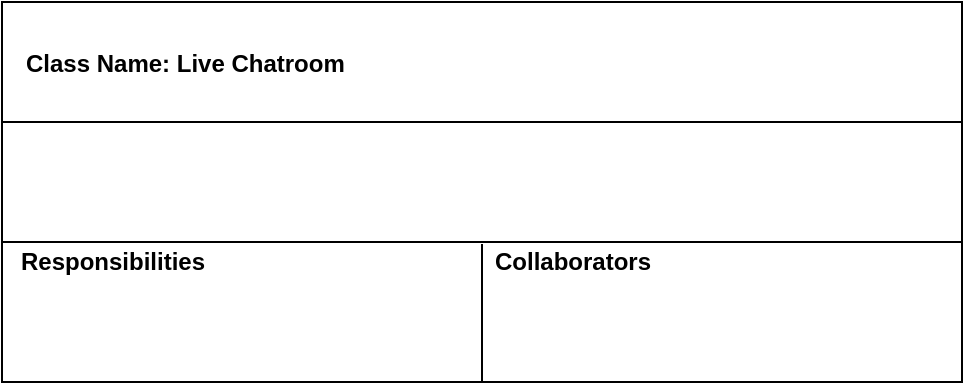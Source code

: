 <mxfile version="16.5.6" type="device"><diagram id="VMtRjRnQ1bKGlLd11bEf" name="Page-1"><mxGraphModel dx="1038" dy="547" grid="1" gridSize="10" guides="1" tooltips="1" connect="1" arrows="1" fold="1" page="1" pageScale="1" pageWidth="827" pageHeight="1169" math="0" shadow="0"><root><mxCell id="0"/><mxCell id="1" parent="0"/><mxCell id="ldpaEHGL_lt52eKVE9YI-10" value="   Class Name: Live Chatroom" style="swimlane;startSize=60;labelPosition=center;verticalLabelPosition=middle;align=left;verticalAlign=middle;" vertex="1" parent="1"><mxGeometry x="310" y="130" width="480" height="190" as="geometry"><mxRectangle x="310" y="130" width="200" height="60" as="alternateBounds"/></mxGeometry></mxCell><mxCell id="ldpaEHGL_lt52eKVE9YI-18" value="Responsibilities" style="text;html=1;align=center;verticalAlign=middle;resizable=0;points=[];autosize=1;strokeColor=none;fillColor=none;fontStyle=1" vertex="1" parent="ldpaEHGL_lt52eKVE9YI-10"><mxGeometry y="120" width="110" height="20" as="geometry"/></mxCell><mxCell id="ldpaEHGL_lt52eKVE9YI-21" value="Collaborators" style="text;html=1;align=center;verticalAlign=middle;resizable=0;points=[];autosize=1;strokeColor=none;fillColor=none;fontStyle=1" vertex="1" parent="ldpaEHGL_lt52eKVE9YI-10"><mxGeometry x="240" y="120" width="90" height="20" as="geometry"/></mxCell><mxCell id="ldpaEHGL_lt52eKVE9YI-22" value="" style="endArrow=none;html=1;rounded=0;entryX=0.5;entryY=1;entryDx=0;entryDy=0;exitX=0;exitY=0.05;exitDx=0;exitDy=0;exitPerimeter=0;" edge="1" parent="ldpaEHGL_lt52eKVE9YI-10" source="ldpaEHGL_lt52eKVE9YI-21" target="ldpaEHGL_lt52eKVE9YI-10"><mxGeometry width="50" height="50" relative="1" as="geometry"><mxPoint x="80" y="180" as="sourcePoint"/><mxPoint x="130" y="130" as="targetPoint"/></mxGeometry></mxCell><mxCell id="ldpaEHGL_lt52eKVE9YI-11" value="" style="endArrow=none;html=1;rounded=0;" edge="1" parent="1"><mxGeometry width="50" height="50" relative="1" as="geometry"><mxPoint x="310" y="250" as="sourcePoint"/><mxPoint x="790" y="250" as="targetPoint"/></mxGeometry></mxCell></root></mxGraphModel></diagram></mxfile>
